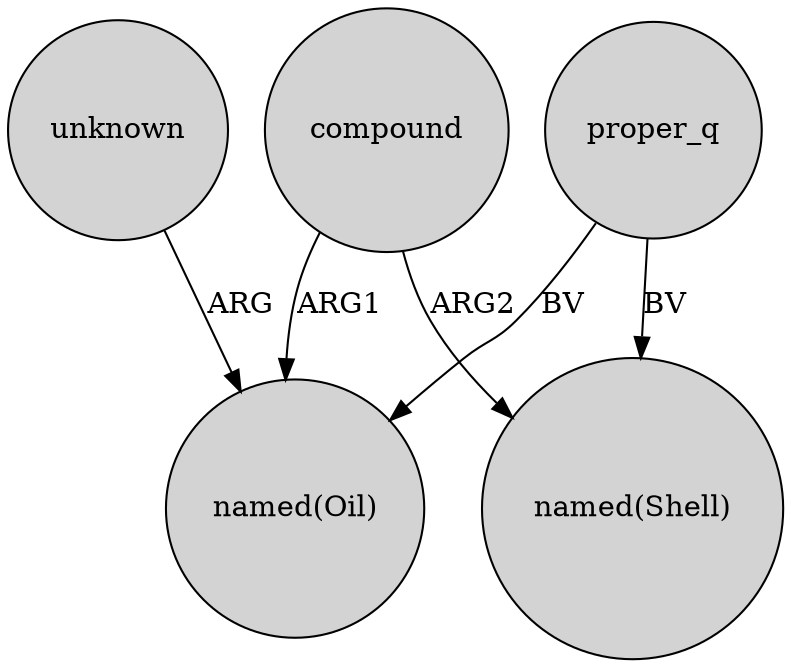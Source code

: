 digraph {
	node [shape=circle style=filled]
	unknown -> "named(Oil)" [label=ARG]
	proper_q -> "named(Oil)" [label=BV]
	compound -> "named(Oil)" [label=ARG1]
	proper_q -> "named(Shell)" [label=BV]
	compound -> "named(Shell)" [label=ARG2]
}
